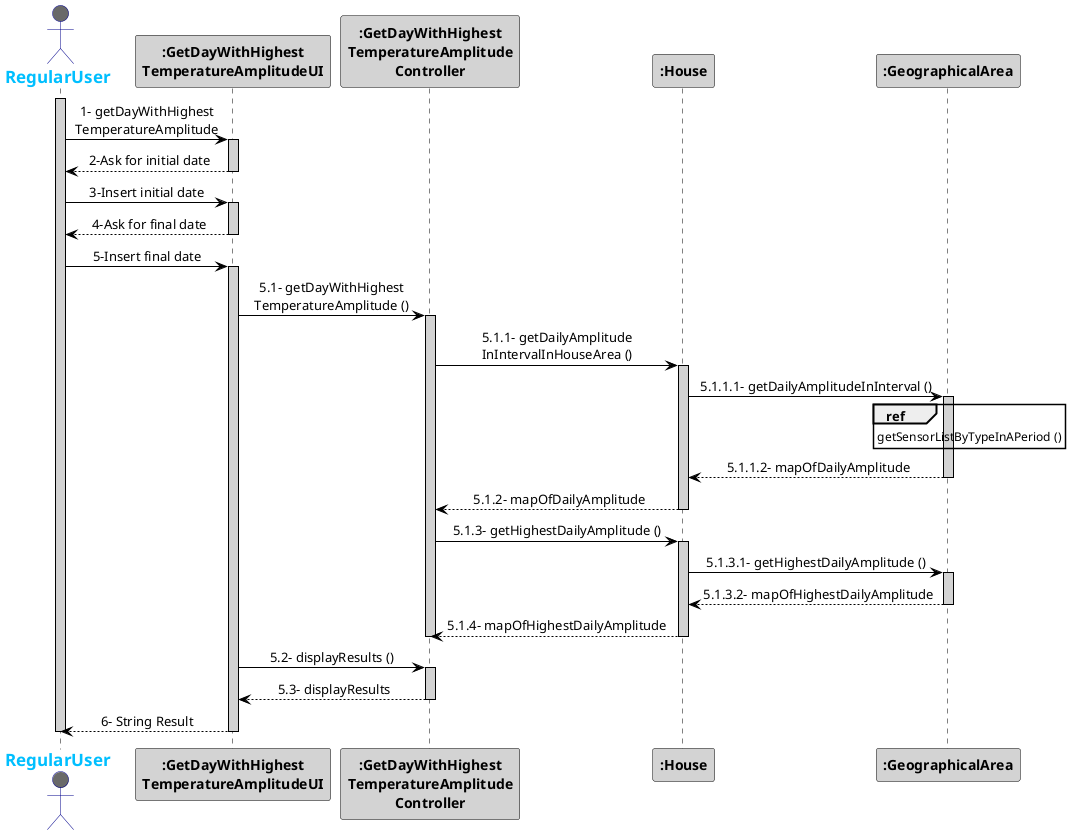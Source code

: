 @startuml
skinparam sequenceMessageAlign center
skinparam sequence {
	ArrowColor Black
	ActorBorderColor DarkBlue
	LifeLineBorderColor black
	LifeLineBackgroundColor LightGrey

	ParticipantBorderColor Black
	ParticipantBackgroundColor LightGrey
	ParticipantFontStyle Bold

	ActorBackgroundColor DimGrey
	ActorFontColor DeepSkyBlue
	ActorFontStyle Bold
	ActorFontSize 17
	ActorFontName Aapex
}
actor RegularUser
activate RegularUser
actor RegularUser
RegularUser -> ":GetDayWithHighest\nTemperatureAmplitudeUI": 1- getDayWithHighest\nTemperatureAmplitude
activate ":GetDayWithHighest\nTemperatureAmplitudeUI"

":GetDayWithHighest\nTemperatureAmplitudeUI" --> "RegularUser": 2-Ask for initial date
deactivate ":GetDayWithHighest\nTemperatureAmplitudeUI"
":GetDayWithHighest\nTemperatureAmplitudeUI" <- "RegularUser": 3-Insert initial date
activate ":GetDayWithHighest\nTemperatureAmplitudeUI"
":GetDayWithHighest\nTemperatureAmplitudeUI" --> "RegularUser": 4-Ask for final date
deactivate ":GetDayWithHighest\nTemperatureAmplitudeUI"
":GetDayWithHighest\nTemperatureAmplitudeUI" <- "RegularUser": 5-Insert final date
activate ":GetDayWithHighest\nTemperatureAmplitudeUI"
":GetDayWithHighest\nTemperatureAmplitudeUI" -> ":GetDayWithHighest\nTemperatureAmplitude\nController": 5.1- getDayWithHighest\nTemperatureAmplitude ()
activate ":GetDayWithHighest\nTemperatureAmplitude\nController"
":GetDayWithHighest\nTemperatureAmplitude\nController"-> ":House": 5.1.1- getDailyAmplitude\nInIntervalInHouseArea ()
activate ":House"
":House" -> ":GeographicalArea": 5.1.1.1- getDailyAmplitudeInInterval ()
activate ":GeographicalArea"
ref over ":GeographicalArea"
getSensorListByTypeInAPeriod ()
end
":House" <-- ":GeographicalArea": 5.1.1.2- mapOfDailyAmplitude
deactivate ":GeographicalArea"
":GetDayWithHighest\nTemperatureAmplitude\nController"<-- ":House": 5.1.2- mapOfDailyAmplitude
deactivate ":House"
":GetDayWithHighest\nTemperatureAmplitude\nController" -> ":House": 5.1.3- getHighestDailyAmplitude ()
activate ":House"
":House" -> ":GeographicalArea": 5.1.3.1- getHighestDailyAmplitude ()
activate ":GeographicalArea"
":House" <-- ":GeographicalArea": 5.1.3.2- mapOfHighestDailyAmplitude
deactivate ":GeographicalArea"
":GetDayWithHighest\nTemperatureAmplitude\nController" <-- ":House": 5.1.4- mapOfHighestDailyAmplitude
deactivate ":House"
deactivate ":GetDayWithHighest\nTemperatureAmplitude\nController"
":GetDayWithHighest\nTemperatureAmplitudeUI" -> ":GetDayWithHighest\nTemperatureAmplitude\nController": 5.2- displayResults ()
activate ":GetDayWithHighest\nTemperatureAmplitude\nController"
":GetDayWithHighest\nTemperatureAmplitudeUI" <-- ":GetDayWithHighest\nTemperatureAmplitude\nController": 5.3- displayResults
deactivate ":GetDayWithHighest\nTemperatureAmplitude\nController"

RegularUser <-- ":GetDayWithHighest\nTemperatureAmplitudeUI": 6- String Result
deactivate ":GetDayWithHighest\nTemperatureAmplitudeUI"
deactivate RegularUser
@enduml